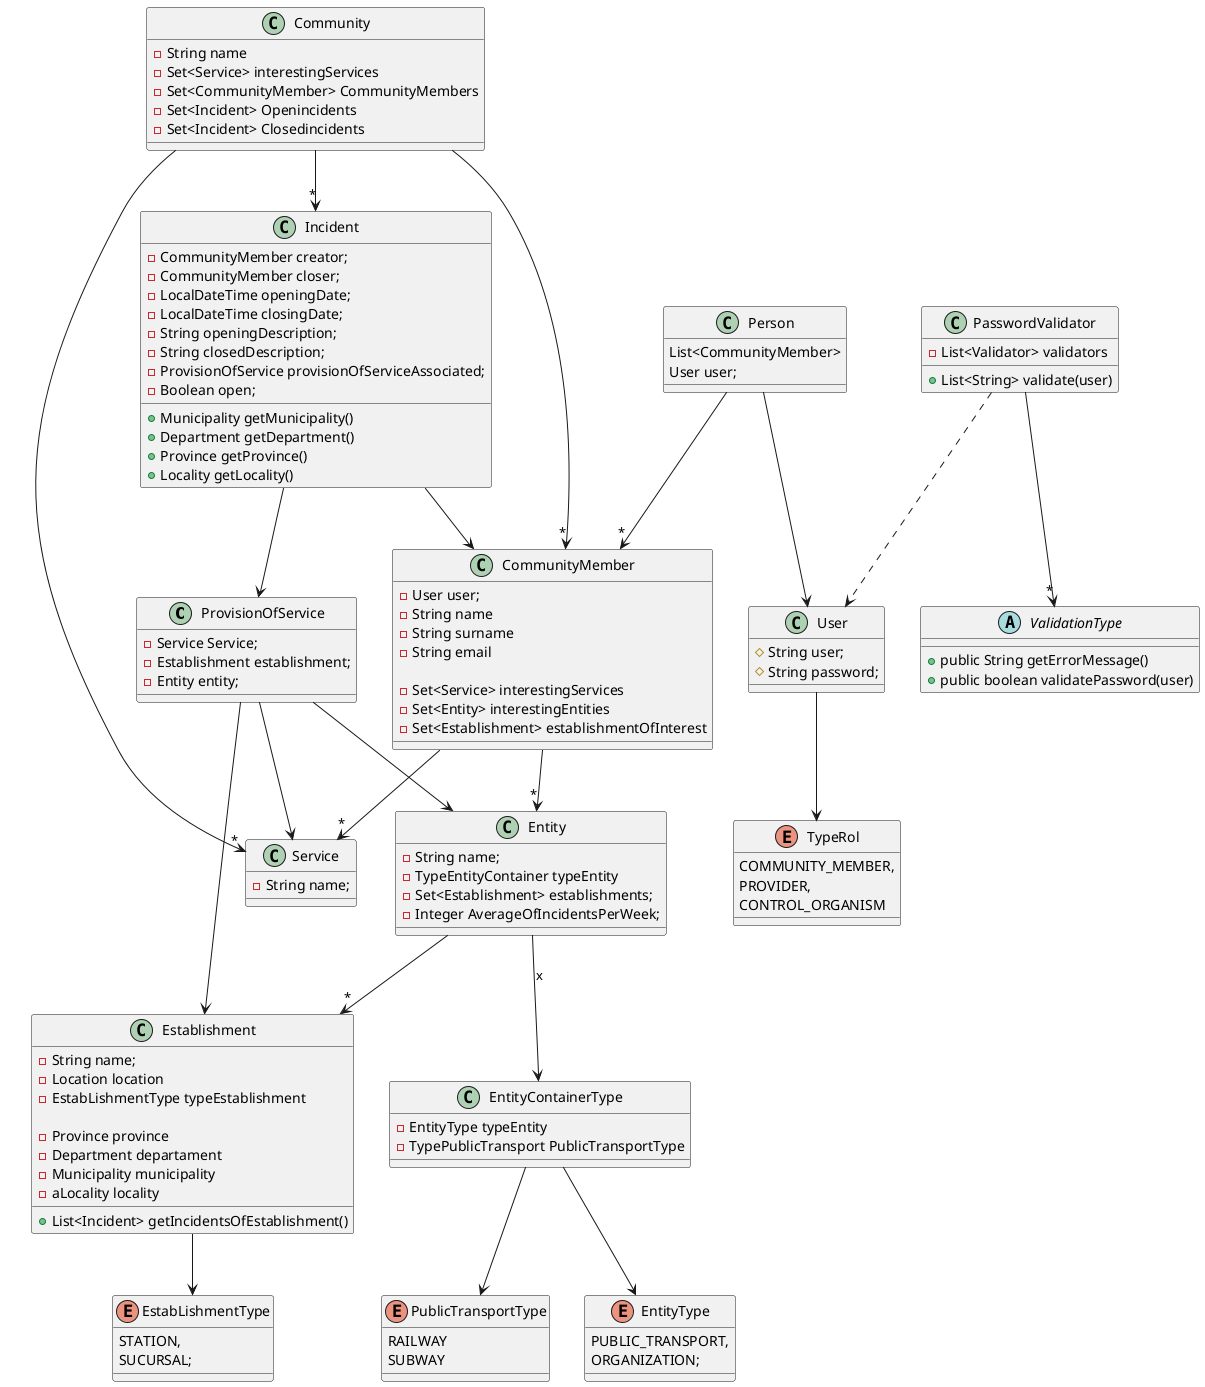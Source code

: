 @startuml

ProvisionOfService --> Service
ProvisionOfService --> Establishment
ProvisionOfService --> Entity

Establishment --> EstabLishmentType

Community -->"*" Service
CommunityMember "*"<-- Community
CommunityMember -->"*" Entity

CommunityMember -->"*" Service

Entity --> EntityContainerType :x
Entity --> "*" Establishment

EntityContainerType -down-> EntityType
EntityContainerType -down-> PublicTransportType

Community -->"*" Incident

Incident --> ProvisionOfService
Incident --> CommunityMember

Person --> User
Person -->"*" CommunityMember

PasswordValidator -->"*" ValidationType
PasswordValidator ..> User

class Person {
    List<CommunityMember>
    User user;
}

class CommunityMember {
    - User user;
    - String name
    - String surname
    - String email

    - Set<Service> interestingServices
    - Set<Entity> interestingEntities
    - Set<Establishment> establishmentOfInterest

}

class Community {
    - String name
    - Set<Service> interestingServices
    - Set<CommunityMember> CommunityMembers
    - Set<Incident> Openincidents
    - Set<Incident> Closedincidents

}

class Service {
  - String name;

}

class ProvisionOfService{
    - Service Service;
    - Establishment establishment;
    - Entity entity;
}

class Establishment {
    - String name;
    - Location location
    - EstabLishmentType typeEstablishment

    - Province province
    - Department departament
    - Municipality municipality
    - aLocality locality

    +List<Incident> getIncidentsOfEstablishment()
}

class Entity {
    - String name;
    - TypeEntityContainer typeEntity
    - Set<Establishment> establishments;
    - Integer AverageOfIncidentsPerWeek;

}


class EntityContainerType {
    -EntityType typeEntity
    -TypePublicTransport PublicTransportType
}

enum EntityType {
    PUBLIC_TRANSPORT,
    ORGANIZATION;
}
enum PublicTransportType{
    RAILWAY
    SUBWAY
}

enum EstabLishmentType {
    STATION,
    SUCURSAL;
}

class User {
    # String user;
    # String password;


}

class Incident {
    -CommunityMember creator;
    -CommunityMember closer;
    -LocalDateTime openingDate;
    -LocalDateTime closingDate;
    -String openingDescription;
    -String closedDescription;
    -ProvisionOfService provisionOfServiceAssociated;
    -Boolean open;


    + Municipality getMunicipality()
    + Department getDepartment()
    + Province getProvince()
    + Locality getLocality()


}






class PasswordValidator {
    -List<Validator> validators
    +List<String> validate(user)
}


abstract class ValidationType{
    +public String getErrorMessage()
    +public boolean validatePassword(user)
}


User --> TypeRol


enum TypeRol {
    COMMUNITY_MEMBER,
    PROVIDER,
    CONTROL_ORGANISM
    }




@enduml
-------------------------------------------------------------------------

posicionar elementos arriba abajo izq derecha
https://www.plantuml.com/plantuml/uml/SoWkIImgAStDuKhBprVGpKbDAz6rKqWfpSsjz06o8Q95cUaPSE4W40SYNbe04mmjW8Yav9VdmSHSW6mkXzIy593f0000


class Passwor10000Validation implements ValidationType {
}
class PasswordLengthValidation implements ValidationType {
}
class PasswordUsernameValidation implements ValidationType {
}
class PasswordRepeatCharacters implements ValidationType {
}
class PasswordConsecutiveCharacter implements ValidationType {
}


PasswordValidator -->"*" ValidationType
PasswordValidator ..> User

class PasswordValidator {
    +List<String> validate(user)
}


interface ValidationType{
    +public String getErrorMessage()
    +public boolean validatePassword(user)
}
